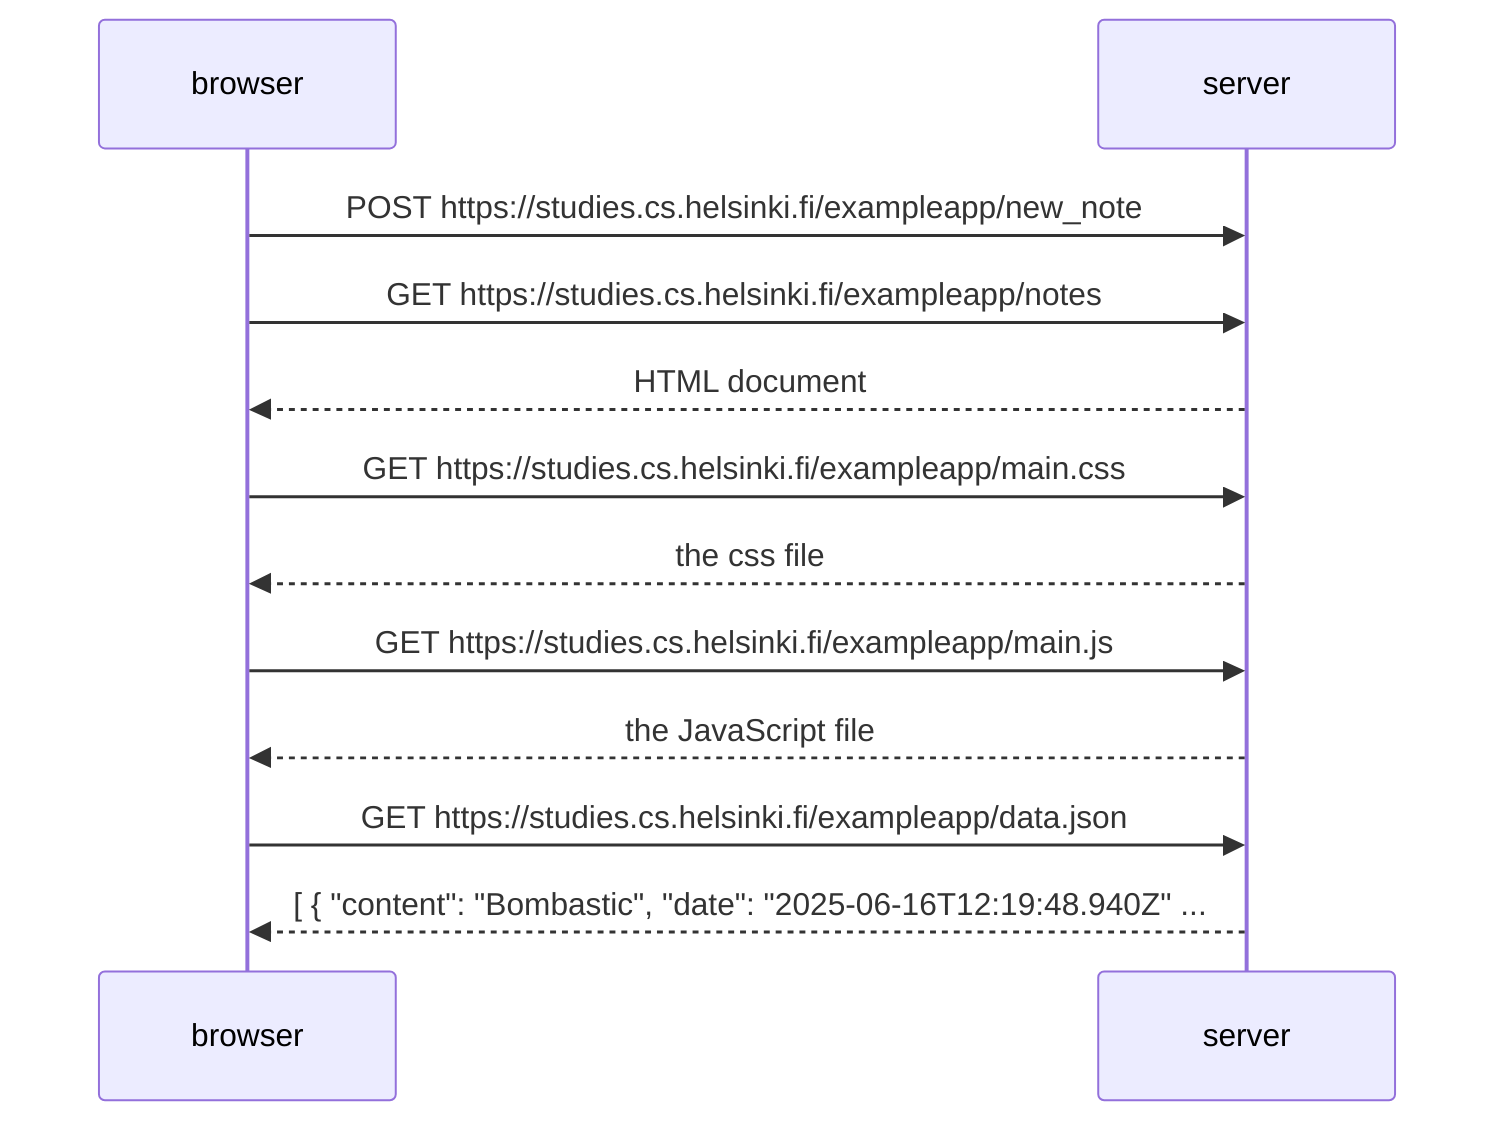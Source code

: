 sequenceDiagram
    participant browser
    participant server

    browser->>server: POST https://studies.cs.helsinki.fi/exampleapp/new_note    
    
    browser->>server: GET https://studies.cs.helsinki.fi/exampleapp/notes

    server-->>browser: HTML document

    browser->>server: GET https://studies.cs.helsinki.fi/exampleapp/main.css
    server-->>browser: the css file

    browser->>server: GET https://studies.cs.helsinki.fi/exampleapp/main.js

    server-->>browser: the JavaScript file

    browser->>server: GET https://studies.cs.helsinki.fi/exampleapp/data.json

    server-->>browser: [ { "content": "Bombastic", "date": "2025-06-16T12:19:48.940Z" ...